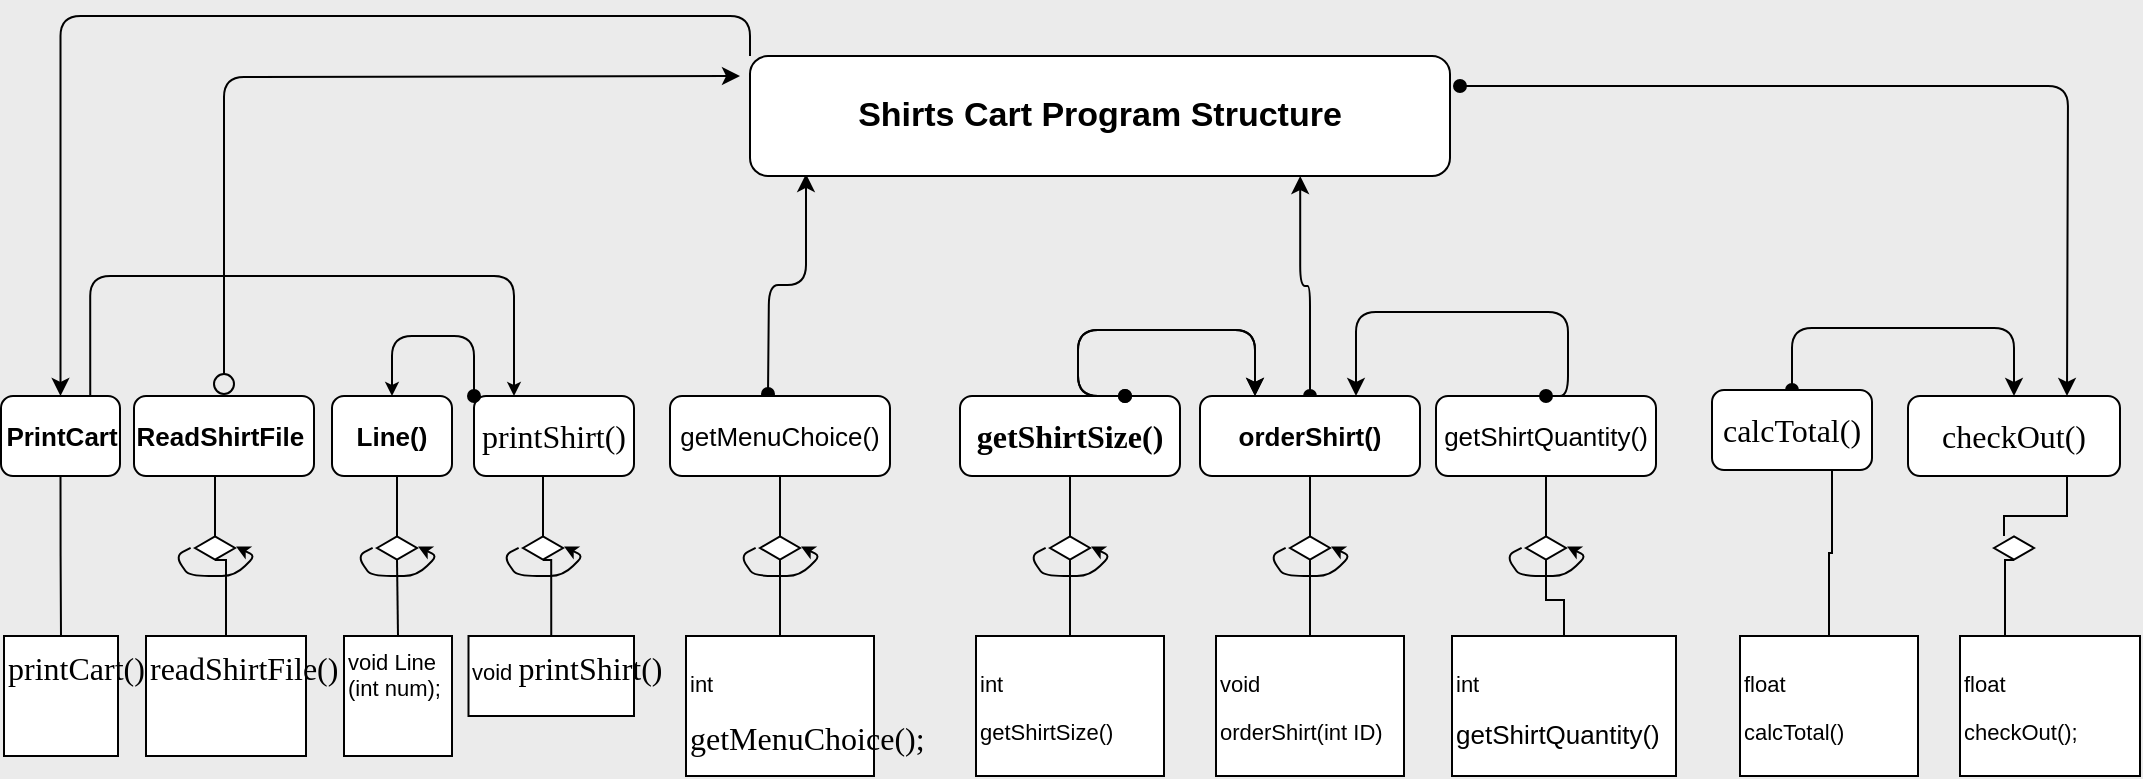 <mxfile>
    <diagram name="Page-1" id="hHpF1baUSTz2clY-Ota8">
        <mxGraphModel dx="1329" dy="841" grid="0" gridSize="1" guides="1" tooltips="1" connect="1" arrows="1" fold="1" page="1" pageScale="1" pageWidth="1100" pageHeight="850" background="#EBEBEB" math="0" shadow="0">
            <root>
                <mxCell id="0"/>
                <mxCell id="1" parent="0"/>
                <mxCell id="AFJ6fUOBSR2v7E0Lf3oa-17" style="edgeStyle=orthogonalEdgeStyle;rounded=1;orthogonalLoop=1;jettySize=auto;html=1;fontSize=13;fontColor=#000000;strokeColor=#000000;exitX=0;exitY=0;exitDx=0;exitDy=0;" parent="1" source="AFJ6fUOBSR2v7E0Lf3oa-3" target="AFJ6fUOBSR2v7E0Lf3oa-7" edge="1">
                    <mxGeometry relative="1" as="geometry">
                        <mxPoint x="370" y="30" as="sourcePoint"/>
                    </mxGeometry>
                </mxCell>
                <mxCell id="AFJ6fUOBSR2v7E0Lf3oa-20" style="edgeStyle=orthogonalEdgeStyle;rounded=1;orthogonalLoop=1;jettySize=auto;html=1;exitX=0.08;exitY=0.983;exitDx=0;exitDy=0;fontSize=13;fontColor=#000000;startArrow=classic;startFill=1;strokeColor=#000000;endArrow=oval;endFill=1;exitPerimeter=0;" parent="1" source="AFJ6fUOBSR2v7E0Lf3oa-3" edge="1">
                    <mxGeometry relative="1" as="geometry">
                        <mxPoint x="462.5" y="96" as="sourcePoint"/>
                        <mxPoint x="384" y="199" as="targetPoint"/>
                    </mxGeometry>
                </mxCell>
                <mxCell id="AFJ6fUOBSR2v7E0Lf3oa-22" style="edgeStyle=orthogonalEdgeStyle;rounded=1;orthogonalLoop=1;jettySize=auto;html=1;exitX=0.5;exitY=0;exitDx=0;exitDy=0;fontSize=13;fontColor=#000000;startArrow=classic;startFill=1;strokeColor=#000000;endArrow=oval;endFill=1;entryX=0.5;entryY=0;entryDx=0;entryDy=0;" parent="1" source="AFJ6fUOBSR2v7E0Lf3oa-9" target="AFJ6fUOBSR2v7E0Lf3oa-10" edge="1">
                    <mxGeometry relative="1" as="geometry">
                        <Array as="points">
                            <mxPoint x="1007" y="166"/>
                            <mxPoint x="896" y="166"/>
                        </Array>
                    </mxGeometry>
                </mxCell>
                <mxCell id="AFJ6fUOBSR2v7E0Lf3oa-3" value="&lt;p class=&quot;MsoNormal&quot; style=&quot;font-size: 17px;&quot;&gt;Shirts Cart Program Structure&lt;/p&gt;" style="rounded=1;whiteSpace=wrap;html=1;fillStyle=auto;strokeColor=#000000;fontColor=#000000;fillColor=#ffffff;fontSize=17;fontStyle=1" parent="1" vertex="1">
                    <mxGeometry x="375" y="30" width="350" height="60" as="geometry"/>
                </mxCell>
                <mxCell id="AFJ6fUOBSR2v7E0Lf3oa-34" style="rounded=0;orthogonalLoop=1;jettySize=auto;html=1;exitX=0.5;exitY=1;exitDx=0;exitDy=0;entryX=0.5;entryY=0;entryDx=0;entryDy=0;fontSize=17;fontColor=#000000;edgeStyle=orthogonalEdgeStyle;startArrow=none;startFill=0;endArrow=none;endFill=0;strokeColor=#000000;" parent="1" source="AFJ6fUOBSR2v7E0Lf3oa-7" target="AFJ6fUOBSR2v7E0Lf3oa-26" edge="1">
                    <mxGeometry relative="1" as="geometry"/>
                </mxCell>
                <mxCell id="AFJ6fUOBSR2v7E0Lf3oa-7" value="PrintCart" style="rounded=1;whiteSpace=wrap;html=1;fillStyle=auto;strokeColor=#000000;fontColor=#000000;fillColor=#ffffff;fontSize=13;fontStyle=1" parent="1" vertex="1">
                    <mxGeometry x="0.5" y="200" width="59.5" height="40" as="geometry"/>
                </mxCell>
                <mxCell id="AFJ6fUOBSR2v7E0Lf3oa-35" style="rounded=0;orthogonalLoop=1;jettySize=auto;html=1;exitX=0.5;exitY=1;exitDx=0;exitDy=0;entryX=0.5;entryY=0;entryDx=0;entryDy=0;fontSize=17;fontColor=#000000;startArrow=none;edgeStyle=orthogonalEdgeStyle;startFill=0;endArrow=none;endFill=0;strokeColor=#000000;" parent="1" source="AFJ6fUOBSR2v7E0Lf3oa-61" target="AFJ6fUOBSR2v7E0Lf3oa-27" edge="1">
                    <mxGeometry relative="1" as="geometry"/>
                </mxCell>
                <mxCell id="AFJ6fUOBSR2v7E0Lf3oa-8" value="&lt;span style=&quot;font-size: 12pt; font-family: &amp;quot;Times New Roman&amp;quot;, serif; font-weight: normal;&quot;&gt;printShirt()&lt;/span&gt;" style="rounded=1;whiteSpace=wrap;html=1;fillStyle=auto;strokeColor=#000000;fontColor=#000000;fillColor=#ffffff;fontSize=13;fontStyle=1" parent="1" vertex="1">
                    <mxGeometry x="237" y="200" width="80" height="40" as="geometry"/>
                </mxCell>
                <mxCell id="AFJ6fUOBSR2v7E0Lf3oa-40" style="rounded=0;orthogonalLoop=1;jettySize=auto;html=1;exitX=0.5;exitY=1;exitDx=0;exitDy=0;entryX=0.25;entryY=0;entryDx=0;entryDy=0;fontSize=17;fontColor=#000000;startArrow=none;edgeStyle=orthogonalEdgeStyle;startFill=0;endArrow=none;endFill=0;strokeColor=#000000;" parent="1" source="AFJ6fUOBSR2v7E0Lf3oa-50" target="AFJ6fUOBSR2v7E0Lf3oa-29" edge="1">
                    <mxGeometry relative="1" as="geometry"/>
                </mxCell>
                <mxCell id="AFJ6fUOBSR2v7E0Lf3oa-9" value="&lt;span style=&quot;font-size: 12pt; font-family: &amp;quot;Times New Roman&amp;quot;, serif; font-weight: normal;&quot;&gt;checkOut()&lt;/span&gt;" style="rounded=1;whiteSpace=wrap;html=1;fillStyle=auto;strokeColor=#000000;fontColor=#000000;fillColor=#ffffff;fontSize=13;fontStyle=1" parent="1" vertex="1">
                    <mxGeometry x="954" y="200" width="106" height="40" as="geometry"/>
                </mxCell>
                <mxCell id="AFJ6fUOBSR2v7E0Lf3oa-39" style="rounded=0;orthogonalLoop=1;jettySize=auto;html=1;exitX=0.75;exitY=1;exitDx=0;exitDy=0;entryX=0.5;entryY=0;entryDx=0;entryDy=0;fontSize=17;fontColor=#000000;edgeStyle=orthogonalEdgeStyle;startArrow=none;startFill=0;endArrow=none;endFill=0;strokeColor=#000000;" parent="1" source="AFJ6fUOBSR2v7E0Lf3oa-10" target="AFJ6fUOBSR2v7E0Lf3oa-30" edge="1">
                    <mxGeometry relative="1" as="geometry"/>
                </mxCell>
                <mxCell id="AFJ6fUOBSR2v7E0Lf3oa-10" value="&lt;span style=&quot;font-size: 12pt; font-family: &amp;quot;Times New Roman&amp;quot;, serif; font-weight: normal;&quot;&gt;calcTotal()&lt;/span&gt;" style="rounded=1;whiteSpace=wrap;html=1;fillStyle=auto;strokeColor=#000000;fontColor=#000000;fillColor=#ffffff;fontSize=13;fontStyle=1" parent="1" vertex="1">
                    <mxGeometry x="856" y="197" width="80" height="40" as="geometry"/>
                </mxCell>
                <mxCell id="AFJ6fUOBSR2v7E0Lf3oa-36" style="rounded=0;orthogonalLoop=1;jettySize=auto;html=1;exitX=0.5;exitY=1;exitDx=0;exitDy=0;fontSize=17;fontColor=#000000;startArrow=none;edgeStyle=orthogonalEdgeStyle;startFill=0;endArrow=none;endFill=0;strokeColor=#000000;" parent="1" source="AFJ6fUOBSR2v7E0Lf3oa-53" target="AFJ6fUOBSR2v7E0Lf3oa-28" edge="1">
                    <mxGeometry relative="1" as="geometry"/>
                </mxCell>
                <mxCell id="AFJ6fUOBSR2v7E0Lf3oa-13" value="&lt;span style=&quot;font-weight: normal;&quot;&gt;getMenuChoice()&lt;/span&gt;" style="rounded=1;whiteSpace=wrap;html=1;fillStyle=auto;strokeColor=#000000;fontColor=#000000;fillColor=#ffffff;fontSize=13;fontStyle=1" parent="1" vertex="1">
                    <mxGeometry x="335" y="200" width="110" height="40" as="geometry"/>
                </mxCell>
                <mxCell id="AFJ6fUOBSR2v7E0Lf3oa-26" value="&lt;span style=&quot;font-size:12.0pt;font-family:&amp;quot;Times New Roman&amp;quot;,serif;&lt;br/&gt;mso-fareast-font-family:&amp;quot;Times New Roman&amp;quot;;mso-ansi-language:EN-US;mso-fareast-language:&lt;br/&gt;EN-US;mso-bidi-language:AR-SA&quot;&gt;printCart()&lt;/span&gt;" style="rounded=0;whiteSpace=wrap;html=1;fillStyle=auto;strokeColor=#000000;fontSize=11;fontColor=#000000;fillColor=#ffffff;align=left;verticalAlign=top;" parent="1" vertex="1">
                    <mxGeometry x="2" y="320" width="57" height="60" as="geometry"/>
                </mxCell>
                <mxCell id="AFJ6fUOBSR2v7E0Lf3oa-27" value="void&amp;nbsp;&lt;span style=&quot;font-size:12.0pt;font-family:&amp;quot;Times New Roman&amp;quot;,serif;&lt;br/&gt;mso-fareast-font-family:&amp;quot;Times New Roman&amp;quot;;mso-ansi-language:EN-US;mso-fareast-language:&lt;br/&gt;EN-US;mso-bidi-language:AR-SA&quot;&gt;printShirt()&lt;/span&gt;" style="rounded=0;whiteSpace=wrap;html=1;fillStyle=auto;strokeColor=#000000;fontSize=11;fontColor=#000000;fillColor=#ffffff;verticalAlign=top;align=left;" parent="1" vertex="1">
                    <mxGeometry x="234.25" y="320" width="82.75" height="40" as="geometry"/>
                </mxCell>
                <mxCell id="AFJ6fUOBSR2v7E0Lf3oa-28" value="&lt;p class=&quot;MsoNormal&quot;&gt;int&amp;nbsp;&lt;span style=&quot;color:#DADADA&quot;&gt;&lt;/span&gt;&lt;/p&gt;&lt;span style=&quot;font-size:12.0pt;font-family:&amp;quot;Times New Roman&amp;quot;,serif;&lt;br/&gt;mso-fareast-font-family:&amp;quot;Times New Roman&amp;quot;;mso-ansi-language:EN-US;mso-fareast-language:&lt;br/&gt;EN-US;mso-bidi-language:AR-SA&quot;&gt;getMenuChoice();&lt;br&gt;&lt;/span&gt;" style="rounded=0;whiteSpace=wrap;html=1;fillStyle=auto;strokeColor=#000000;fontSize=11;fontColor=#000000;fillColor=#ffffff;align=left;verticalAlign=top;" parent="1" vertex="1">
                    <mxGeometry x="343" y="320" width="94" height="70" as="geometry"/>
                </mxCell>
                <mxCell id="AFJ6fUOBSR2v7E0Lf3oa-29" value="&lt;p class=&quot;MsoNormal&quot; style=&quot;font-size: 11px;&quot;&gt;float&amp;nbsp;&lt;/p&gt;&lt;span&gt;checkOut();&lt;/span&gt;" style="rounded=0;whiteSpace=wrap;html=1;fillStyle=auto;strokeColor=#000000;fontSize=11;fontColor=#000000;fillColor=#ffffff;align=left;verticalAlign=top;" parent="1" vertex="1">
                    <mxGeometry x="980" y="320" width="90" height="70" as="geometry"/>
                </mxCell>
                <mxCell id="AFJ6fUOBSR2v7E0Lf3oa-30" value="&lt;p class=&quot;MsoNormal&quot;&gt;float&amp;nbsp;&lt;span style=&quot;color:#DADADA&quot;&gt;&lt;/span&gt;&lt;/p&gt;&lt;span&gt;calcTotal()&lt;/span&gt;" style="rounded=0;whiteSpace=wrap;html=1;fillStyle=auto;strokeColor=#000000;fontSize=11;fontColor=#000000;fillColor=#ffffff;align=left;verticalAlign=top;" parent="1" vertex="1">
                    <mxGeometry x="870" y="320" width="89" height="70" as="geometry"/>
                </mxCell>
                <mxCell id="AFJ6fUOBSR2v7E0Lf3oa-42" value="" style="endArrow=oval;startArrow=classic;html=1;rounded=1;fontSize=17;fontColor=#000000;exitX=0.75;exitY=0;exitDx=0;exitDy=0;endFill=1;strokeWidth=1;startSize=6;endSize=6;strokeColor=#000000;" parent="1" source="AFJ6fUOBSR2v7E0Lf3oa-9" edge="1">
                    <mxGeometry width="50" height="50" relative="1" as="geometry">
                        <mxPoint x="1040" y="160" as="sourcePoint"/>
                        <mxPoint x="730" y="45" as="targetPoint"/>
                        <Array as="points">
                            <mxPoint x="1034" y="45"/>
                        </Array>
                    </mxGeometry>
                </mxCell>
                <mxCell id="AFJ6fUOBSR2v7E0Lf3oa-51" value="" style="rounded=0;orthogonalLoop=1;jettySize=auto;html=1;exitX=0.75;exitY=1;exitDx=0;exitDy=0;entryX=0.25;entryY=0;entryDx=0;entryDy=0;fontSize=17;fontColor=#000000;endArrow=none;edgeStyle=orthogonalEdgeStyle;startArrow=none;startFill=0;endFill=0;strokeColor=#000000;" parent="1" source="AFJ6fUOBSR2v7E0Lf3oa-9" target="AFJ6fUOBSR2v7E0Lf3oa-50" edge="1">
                    <mxGeometry relative="1" as="geometry">
                        <mxPoint x="1007.0" y="240" as="sourcePoint"/>
                        <mxPoint x="1007.5" y="320" as="targetPoint"/>
                    </mxGeometry>
                </mxCell>
                <mxCell id="AFJ6fUOBSR2v7E0Lf3oa-50" value="" style="html=1;whiteSpace=wrap;aspect=fixed;shape=isoRectangle;fillStyle=auto;strokeColor=#000000;fontSize=17;fontColor=#000000;fillColor=#ffffff;" parent="1" vertex="1">
                    <mxGeometry x="997" y="270" width="20" height="12" as="geometry"/>
                </mxCell>
                <mxCell id="AFJ6fUOBSR2v7E0Lf3oa-54" value="" style="endArrow=classic;html=1;rounded=1;strokeWidth=1;fontSize=17;fontColor=#000000;startSize=6;endSize=4;entryX=1.026;entryY=0.435;entryDx=0;entryDy=0;entryPerimeter=0;exitX=-0.109;exitY=0.496;exitDx=0;exitDy=0;exitPerimeter=0;strokeColor=#000000;" parent="1" source="AFJ6fUOBSR2v7E0Lf3oa-53" target="AFJ6fUOBSR2v7E0Lf3oa-53" edge="1">
                    <mxGeometry width="50" height="50" relative="1" as="geometry">
                        <mxPoint x="350" y="290" as="sourcePoint"/>
                        <mxPoint x="440" y="270" as="targetPoint"/>
                        <Array as="points">
                            <mxPoint x="370" y="280"/>
                            <mxPoint x="377" y="290"/>
                            <mxPoint x="400" y="290"/>
                            <mxPoint x="410" y="280"/>
                        </Array>
                    </mxGeometry>
                </mxCell>
                <mxCell id="AFJ6fUOBSR2v7E0Lf3oa-62" value="" style="endArrow=classic;html=1;rounded=1;strokeWidth=1;fontSize=17;fontColor=#000000;startSize=6;endSize=4;entryX=1.026;entryY=0.435;entryDx=0;entryDy=0;entryPerimeter=0;exitX=-0.109;exitY=0.496;exitDx=0;exitDy=0;exitPerimeter=0;strokeColor=#000000;" parent="1" source="AFJ6fUOBSR2v7E0Lf3oa-61" target="AFJ6fUOBSR2v7E0Lf3oa-61" edge="1">
                    <mxGeometry width="50" height="50" relative="1" as="geometry">
                        <mxPoint x="231.5" y="290" as="sourcePoint"/>
                        <mxPoint x="321.5" y="270" as="targetPoint"/>
                        <Array as="points">
                            <mxPoint x="251.5" y="280"/>
                            <mxPoint x="258.5" y="290"/>
                            <mxPoint x="281.5" y="290"/>
                            <mxPoint x="291.5" y="280"/>
                        </Array>
                    </mxGeometry>
                </mxCell>
                <mxCell id="AFJ6fUOBSR2v7E0Lf3oa-67" value="" style="rounded=0;orthogonalLoop=1;jettySize=auto;html=1;exitX=0.5;exitY=1;exitDx=0;exitDy=0;entryX=0.5;entryY=0;entryDx=0;entryDy=0;fontSize=17;fontColor=#000000;endArrow=none;edgeStyle=orthogonalEdgeStyle;startArrow=none;startFill=0;endFill=0;strokeColor=#000000;" parent="1" source="AFJ6fUOBSR2v7E0Lf3oa-8" target="AFJ6fUOBSR2v7E0Lf3oa-61" edge="1">
                    <mxGeometry relative="1" as="geometry">
                        <mxPoint x="322.5" y="240" as="sourcePoint"/>
                        <mxPoint x="315" y="320" as="targetPoint"/>
                    </mxGeometry>
                </mxCell>
                <mxCell id="AFJ6fUOBSR2v7E0Lf3oa-61" value="" style="html=1;whiteSpace=wrap;aspect=fixed;shape=isoRectangle;fillStyle=auto;strokeColor=#000000;fontSize=17;fontColor=#000000;fillColor=#ffffff;" parent="1" vertex="1">
                    <mxGeometry x="261.5" y="270" width="20" height="12" as="geometry"/>
                </mxCell>
                <mxCell id="AFJ6fUOBSR2v7E0Lf3oa-68" value="" style="rounded=0;orthogonalLoop=1;jettySize=auto;html=1;exitX=0.5;exitY=1;exitDx=0;exitDy=0;fontSize=17;fontColor=#000000;endArrow=none;edgeStyle=orthogonalEdgeStyle;startArrow=none;startFill=0;endFill=0;strokeColor=#000000;" parent="1" source="AFJ6fUOBSR2v7E0Lf3oa-13" target="AFJ6fUOBSR2v7E0Lf3oa-53" edge="1">
                    <mxGeometry relative="1" as="geometry">
                        <mxPoint x="442" y="240" as="sourcePoint"/>
                        <mxPoint x="451" y="320" as="targetPoint"/>
                    </mxGeometry>
                </mxCell>
                <mxCell id="AFJ6fUOBSR2v7E0Lf3oa-53" value="" style="html=1;whiteSpace=wrap;aspect=fixed;shape=isoRectangle;fillStyle=auto;strokeColor=#000000;fontSize=17;fontColor=#000000;fillColor=#ffffff;" parent="1" vertex="1">
                    <mxGeometry x="380" y="270" width="20" height="12" as="geometry"/>
                </mxCell>
                <mxCell id="AFJ6fUOBSR2v7E0Lf3oa-69" value="" style="endArrow=classic;startArrow=none;html=1;rounded=1;strokeWidth=1;fontSize=17;fontColor=#000000;startSize=6;endSize=4;exitX=0.75;exitY=0;exitDx=0;exitDy=0;entryX=0.25;entryY=0;entryDx=0;entryDy=0;endFill=1;strokeColor=#000000;startFill=0;edgeStyle=orthogonalEdgeStyle;" parent="1" source="AFJ6fUOBSR2v7E0Lf3oa-7" target="AFJ6fUOBSR2v7E0Lf3oa-8" edge="1">
                    <mxGeometry width="50" height="50" relative="1" as="geometry">
                        <mxPoint x="550" y="290" as="sourcePoint"/>
                        <mxPoint x="600" y="240" as="targetPoint"/>
                        <Array as="points">
                            <mxPoint x="45" y="140"/>
                            <mxPoint x="257" y="140"/>
                        </Array>
                    </mxGeometry>
                </mxCell>
                <mxCell id="ryHZw9no8jnoyW8bneI8-1" style="rounded=0;orthogonalLoop=1;jettySize=auto;html=1;exitX=0.5;exitY=1;exitDx=0;exitDy=0;entryX=0.5;entryY=0;entryDx=0;entryDy=0;fontSize=17;fontColor=#000000;startArrow=none;edgeStyle=orthogonalEdgeStyle;startFill=0;endArrow=none;endFill=0;strokeColor=#000000;" parent="1" source="ryHZw9no8jnoyW8bneI8-6" target="ryHZw9no8jnoyW8bneI8-3" edge="1">
                    <mxGeometry relative="1" as="geometry"/>
                </mxCell>
                <mxCell id="ryHZw9no8jnoyW8bneI8-2" value="ReadShirtFile&amp;nbsp;" style="rounded=1;whiteSpace=wrap;html=1;fillStyle=auto;strokeColor=#000000;fontColor=#000000;fillColor=#ffffff;fontSize=13;fontStyle=1" parent="1" vertex="1">
                    <mxGeometry x="67" y="200" width="90" height="40" as="geometry"/>
                </mxCell>
                <mxCell id="ryHZw9no8jnoyW8bneI8-3" value="&lt;span style=&quot;font-size:12.0pt;font-family:&amp;quot;Times New Roman&amp;quot;,serif;&lt;br/&gt;mso-fareast-font-family:&amp;quot;Times New Roman&amp;quot;;mso-ansi-language:EN-US;mso-fareast-language:&lt;br/&gt;EN-US;mso-bidi-language:AR-SA&quot;&gt;readShirtFile()&lt;/span&gt;" style="rounded=0;whiteSpace=wrap;html=1;fillStyle=auto;strokeColor=#000000;fontSize=11;fontColor=#000000;fillColor=#ffffff;verticalAlign=top;align=left;" parent="1" vertex="1">
                    <mxGeometry x="73" y="320" width="80" height="60" as="geometry"/>
                </mxCell>
                <mxCell id="ryHZw9no8jnoyW8bneI8-4" value="" style="endArrow=classic;html=1;rounded=1;strokeWidth=1;fontSize=17;fontColor=#000000;startSize=6;endSize=4;entryX=1.026;entryY=0.435;entryDx=0;entryDy=0;entryPerimeter=0;exitX=-0.109;exitY=0.496;exitDx=0;exitDy=0;exitPerimeter=0;strokeColor=#000000;" parent="1" source="ryHZw9no8jnoyW8bneI8-6" target="ryHZw9no8jnoyW8bneI8-6" edge="1">
                    <mxGeometry width="50" height="50" relative="1" as="geometry">
                        <mxPoint x="67.5" y="290" as="sourcePoint"/>
                        <mxPoint x="157.5" y="270" as="targetPoint"/>
                        <Array as="points">
                            <mxPoint x="87.5" y="280"/>
                            <mxPoint x="94.5" y="290"/>
                            <mxPoint x="117.5" y="290"/>
                            <mxPoint x="127.5" y="280"/>
                        </Array>
                    </mxGeometry>
                </mxCell>
                <mxCell id="ryHZw9no8jnoyW8bneI8-5" value="" style="rounded=0;orthogonalLoop=1;jettySize=auto;html=1;exitX=0.5;exitY=1;exitDx=0;exitDy=0;entryX=0.5;entryY=0;entryDx=0;entryDy=0;fontSize=17;fontColor=#000000;endArrow=none;edgeStyle=orthogonalEdgeStyle;startArrow=none;startFill=0;endFill=0;strokeColor=#000000;" parent="1" source="ryHZw9no8jnoyW8bneI8-2" target="ryHZw9no8jnoyW8bneI8-6" edge="1">
                    <mxGeometry relative="1" as="geometry">
                        <mxPoint x="184.5" y="240" as="sourcePoint"/>
                        <mxPoint x="177" y="320" as="targetPoint"/>
                    </mxGeometry>
                </mxCell>
                <mxCell id="ryHZw9no8jnoyW8bneI8-6" value="" style="html=1;whiteSpace=wrap;aspect=fixed;shape=isoRectangle;fillStyle=auto;strokeColor=#000000;fontSize=17;fontColor=#000000;fillColor=#ffffff;" parent="1" vertex="1">
                    <mxGeometry x="97.5" y="270" width="20" height="12" as="geometry"/>
                </mxCell>
                <mxCell id="ryHZw9no8jnoyW8bneI8-7" value="" style="endArrow=circle;startArrow=classic;html=1;rounded=1;strokeWidth=1;fontSize=17;fontColor=#000000;startSize=6;endSize=4;entryX=0.5;entryY=0;entryDx=0;entryDy=0;endFill=0;strokeColor=#000000;edgeStyle=orthogonalEdgeStyle;" parent="1" target="ryHZw9no8jnoyW8bneI8-2" edge="1">
                    <mxGeometry width="50" height="50" relative="1" as="geometry">
                        <mxPoint x="370" y="40" as="sourcePoint"/>
                        <mxPoint x="452" y="240" as="targetPoint"/>
                    </mxGeometry>
                </mxCell>
                <mxCell id="2" style="rounded=0;orthogonalLoop=1;jettySize=auto;html=1;exitX=0.5;exitY=1;exitDx=0;exitDy=0;entryX=0.5;entryY=0;entryDx=0;entryDy=0;fontSize=17;fontColor=#000000;startArrow=none;edgeStyle=orthogonalEdgeStyle;startFill=0;endArrow=none;endFill=0;strokeColor=#000000;" parent="1" source="7" target="4" edge="1">
                    <mxGeometry relative="1" as="geometry"/>
                </mxCell>
                <mxCell id="3" value="Line()" style="rounded=1;whiteSpace=wrap;html=1;fillStyle=auto;strokeColor=#000000;fontColor=#000000;fillColor=#ffffff;fontSize=13;fontStyle=1" parent="1" vertex="1">
                    <mxGeometry x="166" y="200" width="60" height="40" as="geometry"/>
                </mxCell>
                <mxCell id="4" value="&lt;span&gt;void&amp;nbsp;&lt;/span&gt;&lt;span&gt;Line&lt;br&gt;(int num);&lt;/span&gt;" style="rounded=0;whiteSpace=wrap;html=1;fillStyle=auto;strokeColor=#000000;fontSize=11;fontColor=#000000;fillColor=#ffffff;verticalAlign=top;align=left;" parent="1" vertex="1">
                    <mxGeometry x="172" y="320" width="54" height="60" as="geometry"/>
                </mxCell>
                <mxCell id="5" value="" style="endArrow=classic;html=1;rounded=1;strokeWidth=1;fontSize=17;fontColor=#000000;startSize=6;endSize=4;entryX=1.026;entryY=0.435;entryDx=0;entryDy=0;entryPerimeter=0;exitX=-0.109;exitY=0.496;exitDx=0;exitDy=0;exitPerimeter=0;strokeColor=#000000;" parent="1" source="7" target="7" edge="1">
                    <mxGeometry width="50" height="50" relative="1" as="geometry">
                        <mxPoint x="158.5" y="290" as="sourcePoint"/>
                        <mxPoint x="248.5" y="270" as="targetPoint"/>
                        <Array as="points">
                            <mxPoint x="178.5" y="280"/>
                            <mxPoint x="185.5" y="290"/>
                            <mxPoint x="208.5" y="290"/>
                            <mxPoint x="218.5" y="280"/>
                        </Array>
                    </mxGeometry>
                </mxCell>
                <mxCell id="6" value="" style="rounded=0;orthogonalLoop=1;jettySize=auto;html=1;exitX=0.5;exitY=1;exitDx=0;exitDy=0;entryX=0.5;entryY=0;entryDx=0;entryDy=0;fontSize=17;fontColor=#000000;endArrow=none;edgeStyle=orthogonalEdgeStyle;startArrow=none;startFill=0;endFill=0;strokeColor=#000000;" parent="1" source="3" target="7" edge="1">
                    <mxGeometry relative="1" as="geometry">
                        <mxPoint x="283.5" y="240" as="sourcePoint"/>
                        <mxPoint x="276" y="320" as="targetPoint"/>
                    </mxGeometry>
                </mxCell>
                <mxCell id="7" value="" style="html=1;whiteSpace=wrap;aspect=fixed;shape=isoRectangle;fillStyle=auto;strokeColor=#000000;fontSize=17;fontColor=#000000;fillColor=#ffffff;" parent="1" vertex="1">
                    <mxGeometry x="188.5" y="270" width="20" height="12" as="geometry"/>
                </mxCell>
                <mxCell id="8" value="" style="endArrow=classic;startArrow=oval;html=1;rounded=1;strokeWidth=1;fontSize=17;fontColor=#000000;startSize=6;endSize=4;entryX=0.5;entryY=0;entryDx=0;entryDy=0;endFill=1;strokeColor=#000000;startFill=1;exitX=0;exitY=0;exitDx=0;exitDy=0;edgeStyle=orthogonalEdgeStyle;" parent="1" source="AFJ6fUOBSR2v7E0Lf3oa-8" target="3" edge="1">
                    <mxGeometry width="50" height="50" relative="1" as="geometry">
                        <mxPoint x="303" y="186" as="sourcePoint"/>
                        <mxPoint x="552" y="240" as="targetPoint"/>
                        <Array as="points">
                            <mxPoint x="237" y="170"/>
                            <mxPoint x="196" y="170"/>
                        </Array>
                    </mxGeometry>
                </mxCell>
                <mxCell id="10" style="rounded=0;orthogonalLoop=1;jettySize=auto;html=1;exitX=0.5;exitY=1;exitDx=0;exitDy=0;fontSize=17;fontColor=#000000;startArrow=none;edgeStyle=orthogonalEdgeStyle;startFill=0;endArrow=none;endFill=0;strokeColor=#000000;" parent="1" source="15" target="12" edge="1">
                    <mxGeometry relative="1" as="geometry"/>
                </mxCell>
                <mxCell id="11" value="&lt;span style=&quot;font-size:12.0pt;font-family:&amp;quot;Times New Roman&amp;quot;,serif;&lt;br/&gt;mso-fareast-font-family:&amp;quot;Times New Roman&amp;quot;;mso-ansi-language:EN-US;mso-fareast-language:&lt;br/&gt;EN-US;mso-bidi-language:AR-SA&quot;&gt;getShirtSize()&lt;/span&gt;" style="rounded=1;whiteSpace=wrap;html=1;fillStyle=auto;strokeColor=#000000;fontColor=#000000;fillColor=#ffffff;fontSize=13;fontStyle=1" parent="1" vertex="1">
                    <mxGeometry x="480" y="200" width="110" height="40" as="geometry"/>
                </mxCell>
                <mxCell id="12" value="&lt;p class=&quot;MsoNormal&quot;&gt;int&amp;nbsp;&lt;span style=&quot;color:#DADADA&quot;&gt;&lt;/span&gt;&lt;/p&gt;&lt;span&gt;getShirtSize&lt;/span&gt;&lt;span&gt;()&lt;br&gt;&lt;/span&gt;" style="rounded=0;whiteSpace=wrap;html=1;fillStyle=auto;strokeColor=#000000;fontSize=11;fontColor=#000000;fillColor=#ffffff;align=left;verticalAlign=top;" parent="1" vertex="1">
                    <mxGeometry x="488" y="320" width="94" height="70" as="geometry"/>
                </mxCell>
                <mxCell id="13" value="" style="endArrow=classic;html=1;rounded=1;strokeWidth=1;fontSize=17;fontColor=#000000;startSize=6;endSize=4;entryX=1.026;entryY=0.435;entryDx=0;entryDy=0;entryPerimeter=0;exitX=-0.109;exitY=0.496;exitDx=0;exitDy=0;exitPerimeter=0;strokeColor=#000000;" parent="1" source="15" target="15" edge="1">
                    <mxGeometry width="50" height="50" relative="1" as="geometry">
                        <mxPoint x="495" y="290" as="sourcePoint"/>
                        <mxPoint x="585" y="270" as="targetPoint"/>
                        <Array as="points">
                            <mxPoint x="515" y="280"/>
                            <mxPoint x="522" y="290"/>
                            <mxPoint x="545" y="290"/>
                            <mxPoint x="555" y="280"/>
                        </Array>
                    </mxGeometry>
                </mxCell>
                <mxCell id="14" value="" style="rounded=0;orthogonalLoop=1;jettySize=auto;html=1;exitX=0.5;exitY=1;exitDx=0;exitDy=0;fontSize=17;fontColor=#000000;endArrow=none;edgeStyle=orthogonalEdgeStyle;startArrow=none;startFill=0;endFill=0;strokeColor=#000000;" parent="1" source="11" target="15" edge="1">
                    <mxGeometry relative="1" as="geometry">
                        <mxPoint x="587" y="240" as="sourcePoint"/>
                        <mxPoint x="596" y="320" as="targetPoint"/>
                    </mxGeometry>
                </mxCell>
                <mxCell id="15" value="" style="html=1;whiteSpace=wrap;aspect=fixed;shape=isoRectangle;fillStyle=auto;strokeColor=#000000;fontSize=17;fontColor=#000000;fillColor=#ffffff;" parent="1" vertex="1">
                    <mxGeometry x="525" y="270" width="20" height="12" as="geometry"/>
                </mxCell>
                <mxCell id="16" style="rounded=1;orthogonalLoop=1;jettySize=auto;html=1;fontSize=13;fontColor=#000000;startArrow=classic;startFill=1;strokeColor=#000000;endArrow=oval;endFill=1;exitX=0.25;exitY=0;exitDx=0;exitDy=0;entryX=0.75;entryY=0;entryDx=0;entryDy=0;edgeStyle=orthogonalEdgeStyle;" parent="1" source="27" edge="1" target="11">
                    <mxGeometry relative="1" as="geometry">
                        <mxPoint x="612.5" y="90" as="sourcePoint"/>
                        <mxPoint x="560" y="196" as="targetPoint"/>
                        <Array as="points">
                            <mxPoint x="628" y="167"/>
                            <mxPoint x="539" y="167"/>
                        </Array>
                    </mxGeometry>
                </mxCell>
                <mxCell id="18" style="rounded=0;orthogonalLoop=1;jettySize=auto;html=1;exitX=0.5;exitY=1;exitDx=0;exitDy=0;fontSize=17;fontColor=#000000;startArrow=none;edgeStyle=orthogonalEdgeStyle;startFill=0;endArrow=none;endFill=0;strokeColor=#000000;" parent="1" source="23" target="20" edge="1">
                    <mxGeometry relative="1" as="geometry"/>
                </mxCell>
                <mxCell id="19" value="&lt;span style=&quot;font-weight: normal;&quot;&gt;getShirtQuantity()&lt;/span&gt;" style="rounded=1;whiteSpace=wrap;html=1;fillStyle=auto;strokeColor=#000000;fontColor=#000000;fillColor=#ffffff;fontSize=13;fontStyle=1" parent="1" vertex="1">
                    <mxGeometry x="718" y="200" width="110" height="40" as="geometry"/>
                </mxCell>
                <mxCell id="20" value="&lt;p class=&quot;MsoNormal&quot;&gt;int&amp;nbsp;&lt;span style=&quot;color:#DADADA&quot;&gt;&lt;/span&gt;&lt;/p&gt;&lt;span style=&quot;font-size: 13px; text-align: center;&quot;&gt;getShirtQuantity()&lt;/span&gt;&lt;span&gt;&lt;br&gt;&lt;/span&gt;" style="rounded=0;whiteSpace=wrap;html=1;fillStyle=auto;strokeColor=#000000;fontSize=11;fontColor=#000000;fillColor=#ffffff;align=left;verticalAlign=top;" parent="1" vertex="1">
                    <mxGeometry x="726" y="320" width="112" height="70" as="geometry"/>
                </mxCell>
                <mxCell id="21" value="" style="endArrow=classic;html=1;rounded=1;strokeWidth=1;fontSize=17;fontColor=#000000;startSize=6;endSize=4;entryX=1.026;entryY=0.435;entryDx=0;entryDy=0;entryPerimeter=0;exitX=-0.109;exitY=0.496;exitDx=0;exitDy=0;exitPerimeter=0;strokeColor=#000000;" parent="1" source="23" target="23" edge="1">
                    <mxGeometry width="50" height="50" relative="1" as="geometry">
                        <mxPoint x="733" y="290" as="sourcePoint"/>
                        <mxPoint x="823" y="270" as="targetPoint"/>
                        <Array as="points">
                            <mxPoint x="753" y="280"/>
                            <mxPoint x="760" y="290"/>
                            <mxPoint x="783" y="290"/>
                            <mxPoint x="793" y="280"/>
                        </Array>
                    </mxGeometry>
                </mxCell>
                <mxCell id="22" value="" style="rounded=0;orthogonalLoop=1;jettySize=auto;html=1;exitX=0.5;exitY=1;exitDx=0;exitDy=0;fontSize=17;fontColor=#000000;endArrow=none;edgeStyle=orthogonalEdgeStyle;startArrow=none;startFill=0;endFill=0;strokeColor=#000000;" parent="1" source="19" target="23" edge="1">
                    <mxGeometry relative="1" as="geometry">
                        <mxPoint x="825" y="240" as="sourcePoint"/>
                        <mxPoint x="834" y="320" as="targetPoint"/>
                    </mxGeometry>
                </mxCell>
                <mxCell id="23" value="" style="html=1;whiteSpace=wrap;aspect=fixed;shape=isoRectangle;fillStyle=auto;strokeColor=#000000;fontSize=17;fontColor=#000000;fillColor=#ffffff;" parent="1" vertex="1">
                    <mxGeometry x="763" y="270" width="20" height="12" as="geometry"/>
                </mxCell>
                <mxCell id="24" style="edgeStyle=orthogonalEdgeStyle;rounded=1;orthogonalLoop=1;jettySize=auto;html=1;fontSize=13;fontColor=#000000;startArrow=classic;startFill=1;strokeColor=#000000;endArrow=oval;endFill=1;entryX=0.5;entryY=0;entryDx=0;entryDy=0;exitX=0.786;exitY=1;exitDx=0;exitDy=0;exitPerimeter=0;" parent="1" edge="1" target="27" source="AFJ6fUOBSR2v7E0Lf3oa-3">
                    <mxGeometry relative="1" as="geometry">
                        <mxPoint x="680" y="90" as="sourcePoint"/>
                        <mxPoint x="690" y="196" as="targetPoint"/>
                    </mxGeometry>
                </mxCell>
                <mxCell id="26" style="rounded=0;orthogonalLoop=1;jettySize=auto;html=1;exitX=0.5;exitY=1;exitDx=0;exitDy=0;fontSize=17;fontColor=#000000;startArrow=none;edgeStyle=orthogonalEdgeStyle;startFill=0;endArrow=none;endFill=0;strokeColor=#000000;" edge="1" source="31" target="28" parent="1">
                    <mxGeometry relative="1" as="geometry"/>
                </mxCell>
                <mxCell id="27" value="&lt;span&gt;orderShirt()&lt;/span&gt;" style="rounded=1;whiteSpace=wrap;html=1;fillStyle=auto;strokeColor=#000000;fontColor=#000000;fillColor=#ffffff;fontSize=13;fontStyle=1" vertex="1" parent="1">
                    <mxGeometry x="600" y="200" width="110" height="40" as="geometry"/>
                </mxCell>
                <mxCell id="28" value="&lt;p class=&quot;MsoNormal&quot;&gt;void&amp;nbsp;&lt;span style=&quot;color:#DADADA&quot;&gt;&lt;/span&gt;&lt;/p&gt;&lt;span&gt;orderShirt&lt;/span&gt;&lt;span&gt;(int ID)&lt;br&gt;&lt;/span&gt;" style="rounded=0;whiteSpace=wrap;html=1;fillStyle=auto;strokeColor=#000000;fontSize=11;fontColor=#000000;fillColor=#ffffff;align=left;verticalAlign=top;" vertex="1" parent="1">
                    <mxGeometry x="608" y="320" width="94" height="70" as="geometry"/>
                </mxCell>
                <mxCell id="29" value="" style="endArrow=classic;html=1;rounded=1;strokeWidth=1;fontSize=17;fontColor=#000000;startSize=6;endSize=4;entryX=1.026;entryY=0.435;entryDx=0;entryDy=0;entryPerimeter=0;exitX=-0.109;exitY=0.496;exitDx=0;exitDy=0;exitPerimeter=0;strokeColor=#000000;" edge="1" source="31" target="31" parent="1">
                    <mxGeometry width="50" height="50" relative="1" as="geometry">
                        <mxPoint x="615" y="290" as="sourcePoint"/>
                        <mxPoint x="705" y="270" as="targetPoint"/>
                        <Array as="points">
                            <mxPoint x="635" y="280"/>
                            <mxPoint x="642" y="290"/>
                            <mxPoint x="665" y="290"/>
                            <mxPoint x="675" y="280"/>
                        </Array>
                    </mxGeometry>
                </mxCell>
                <mxCell id="30" value="" style="rounded=0;orthogonalLoop=1;jettySize=auto;html=1;exitX=0.5;exitY=1;exitDx=0;exitDy=0;fontSize=17;fontColor=#000000;endArrow=none;edgeStyle=orthogonalEdgeStyle;startArrow=none;startFill=0;endFill=0;strokeColor=#000000;" edge="1" source="27" target="31" parent="1">
                    <mxGeometry relative="1" as="geometry">
                        <mxPoint x="707" y="240" as="sourcePoint"/>
                        <mxPoint x="716" y="320" as="targetPoint"/>
                    </mxGeometry>
                </mxCell>
                <mxCell id="31" value="" style="html=1;whiteSpace=wrap;aspect=fixed;shape=isoRectangle;fillStyle=auto;strokeColor=#000000;fontSize=17;fontColor=#000000;fillColor=#ffffff;" vertex="1" parent="1">
                    <mxGeometry x="645" y="270" width="20" height="12" as="geometry"/>
                </mxCell>
                <mxCell id="33" style="rounded=1;orthogonalLoop=1;jettySize=auto;html=1;fontSize=13;fontColor=#000000;startArrow=classic;startFill=1;strokeColor=#000000;endArrow=oval;endFill=1;exitX=0.25;exitY=0;exitDx=0;exitDy=0;entryX=0.75;entryY=0;entryDx=0;entryDy=0;edgeStyle=orthogonalEdgeStyle;" edge="1" parent="1" source="27" target="11">
                    <mxGeometry relative="1" as="geometry">
                        <mxPoint x="627.5" y="200" as="sourcePoint"/>
                        <mxPoint x="538.5" y="200" as="targetPoint"/>
                        <Array as="points">
                            <mxPoint x="628" y="167"/>
                            <mxPoint x="539" y="167"/>
                        </Array>
                    </mxGeometry>
                </mxCell>
                <mxCell id="34" style="rounded=1;orthogonalLoop=1;jettySize=auto;html=1;fontSize=13;fontColor=#000000;startArrow=classic;startFill=1;strokeColor=#000000;endArrow=oval;endFill=1;edgeStyle=orthogonalEdgeStyle;entryX=0.5;entryY=0;entryDx=0;entryDy=0;" edge="1" parent="1" source="27" target="19">
                    <mxGeometry relative="1" as="geometry">
                        <mxPoint x="685" y="177" as="sourcePoint"/>
                        <mxPoint x="660" y="122" as="targetPoint"/>
                        <Array as="points">
                            <mxPoint x="678" y="158"/>
                            <mxPoint x="784" y="158"/>
                        </Array>
                    </mxGeometry>
                </mxCell>
            </root>
        </mxGraphModel>
    </diagram>
</mxfile>